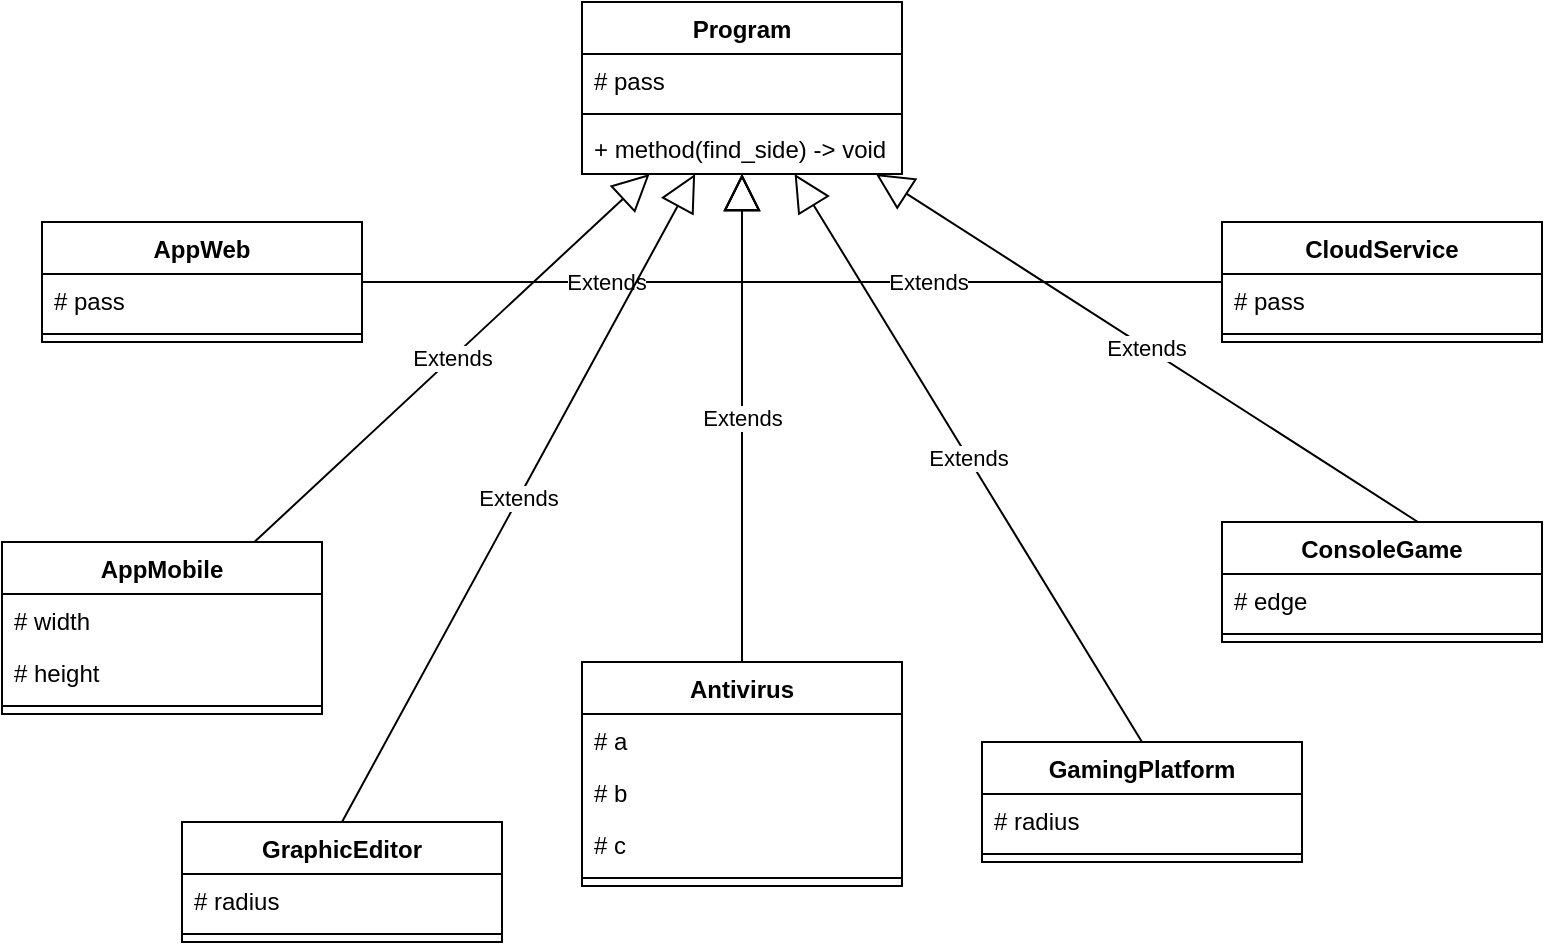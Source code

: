 <mxfile version="26.0.12">
  <diagram name="Страница — 1" id="xL7jcE5ZP4PiL-F7pvLl">
    <mxGraphModel dx="2236" dy="1822" grid="1" gridSize="10" guides="1" tooltips="1" connect="1" arrows="1" fold="1" page="1" pageScale="1" pageWidth="827" pageHeight="1169" math="0" shadow="0">
      <root>
        <mxCell id="0" />
        <mxCell id="1" parent="0" />
        <mxCell id="dme6JAfvv2osjkoDEfDv-1" value="Program" style="swimlane;fontStyle=1;align=center;verticalAlign=top;childLayout=stackLayout;horizontal=1;startSize=26;horizontalStack=0;resizeParent=1;resizeParentMax=0;resizeLast=0;collapsible=1;marginBottom=0;whiteSpace=wrap;html=1;" vertex="1" parent="1">
          <mxGeometry x="-250" y="-930" width="160" height="86" as="geometry" />
        </mxCell>
        <mxCell id="dme6JAfvv2osjkoDEfDv-5" value="# pass" style="text;strokeColor=none;fillColor=none;align=left;verticalAlign=top;spacingLeft=4;spacingRight=4;overflow=hidden;rotatable=0;points=[[0,0.5],[1,0.5]];portConstraint=eastwest;whiteSpace=wrap;html=1;" vertex="1" parent="dme6JAfvv2osjkoDEfDv-1">
          <mxGeometry y="26" width="160" height="26" as="geometry" />
        </mxCell>
        <mxCell id="dme6JAfvv2osjkoDEfDv-3" value="" style="line;strokeWidth=1;fillColor=none;align=left;verticalAlign=middle;spacingTop=-1;spacingLeft=3;spacingRight=3;rotatable=0;labelPosition=right;points=[];portConstraint=eastwest;strokeColor=inherit;" vertex="1" parent="dme6JAfvv2osjkoDEfDv-1">
          <mxGeometry y="52" width="160" height="8" as="geometry" />
        </mxCell>
        <mxCell id="dme6JAfvv2osjkoDEfDv-4" value="+ method(find_side) -&amp;gt; void" style="text;strokeColor=none;fillColor=none;align=left;verticalAlign=top;spacingLeft=4;spacingRight=4;overflow=hidden;rotatable=0;points=[[0,0.5],[1,0.5]];portConstraint=eastwest;whiteSpace=wrap;html=1;" vertex="1" parent="dme6JAfvv2osjkoDEfDv-1">
          <mxGeometry y="60" width="160" height="26" as="geometry" />
        </mxCell>
        <mxCell id="dme6JAfvv2osjkoDEfDv-7" value="AppWeb" style="swimlane;fontStyle=1;align=center;verticalAlign=top;childLayout=stackLayout;horizontal=1;startSize=26;horizontalStack=0;resizeParent=1;resizeParentMax=0;resizeLast=0;collapsible=1;marginBottom=0;whiteSpace=wrap;html=1;" vertex="1" parent="1">
          <mxGeometry x="-520" y="-820" width="160" height="60" as="geometry" />
        </mxCell>
        <mxCell id="dme6JAfvv2osjkoDEfDv-8" value="# pass" style="text;strokeColor=none;fillColor=none;align=left;verticalAlign=top;spacingLeft=4;spacingRight=4;overflow=hidden;rotatable=0;points=[[0,0.5],[1,0.5]];portConstraint=eastwest;whiteSpace=wrap;html=1;" vertex="1" parent="dme6JAfvv2osjkoDEfDv-7">
          <mxGeometry y="26" width="160" height="26" as="geometry" />
        </mxCell>
        <mxCell id="dme6JAfvv2osjkoDEfDv-10" value="" style="line;strokeWidth=1;fillColor=none;align=left;verticalAlign=middle;spacingTop=-1;spacingLeft=3;spacingRight=3;rotatable=0;labelPosition=right;points=[];portConstraint=eastwest;strokeColor=inherit;" vertex="1" parent="dme6JAfvv2osjkoDEfDv-7">
          <mxGeometry y="52" width="160" height="8" as="geometry" />
        </mxCell>
        <mxCell id="dme6JAfvv2osjkoDEfDv-12" value="CloudService" style="swimlane;fontStyle=1;align=center;verticalAlign=top;childLayout=stackLayout;horizontal=1;startSize=26;horizontalStack=0;resizeParent=1;resizeParentMax=0;resizeLast=0;collapsible=1;marginBottom=0;whiteSpace=wrap;html=1;" vertex="1" parent="1">
          <mxGeometry x="70" y="-820" width="160" height="60" as="geometry" />
        </mxCell>
        <mxCell id="dme6JAfvv2osjkoDEfDv-13" value="# pass" style="text;strokeColor=none;fillColor=none;align=left;verticalAlign=top;spacingLeft=4;spacingRight=4;overflow=hidden;rotatable=0;points=[[0,0.5],[1,0.5]];portConstraint=eastwest;whiteSpace=wrap;html=1;" vertex="1" parent="dme6JAfvv2osjkoDEfDv-12">
          <mxGeometry y="26" width="160" height="26" as="geometry" />
        </mxCell>
        <mxCell id="dme6JAfvv2osjkoDEfDv-14" value="" style="line;strokeWidth=1;fillColor=none;align=left;verticalAlign=middle;spacingTop=-1;spacingLeft=3;spacingRight=3;rotatable=0;labelPosition=right;points=[];portConstraint=eastwest;strokeColor=inherit;" vertex="1" parent="dme6JAfvv2osjkoDEfDv-12">
          <mxGeometry y="52" width="160" height="8" as="geometry" />
        </mxCell>
        <mxCell id="dme6JAfvv2osjkoDEfDv-15" value="GamingPlatform" style="swimlane;fontStyle=1;align=center;verticalAlign=top;childLayout=stackLayout;horizontal=1;startSize=26;horizontalStack=0;resizeParent=1;resizeParentMax=0;resizeLast=0;collapsible=1;marginBottom=0;whiteSpace=wrap;html=1;" vertex="1" parent="1">
          <mxGeometry x="-50" y="-560" width="160" height="60" as="geometry" />
        </mxCell>
        <mxCell id="dme6JAfvv2osjkoDEfDv-16" value="# radius" style="text;strokeColor=none;fillColor=none;align=left;verticalAlign=top;spacingLeft=4;spacingRight=4;overflow=hidden;rotatable=0;points=[[0,0.5],[1,0.5]];portConstraint=eastwest;whiteSpace=wrap;html=1;" vertex="1" parent="dme6JAfvv2osjkoDEfDv-15">
          <mxGeometry y="26" width="160" height="26" as="geometry" />
        </mxCell>
        <mxCell id="dme6JAfvv2osjkoDEfDv-17" value="" style="line;strokeWidth=1;fillColor=none;align=left;verticalAlign=middle;spacingTop=-1;spacingLeft=3;spacingRight=3;rotatable=0;labelPosition=right;points=[];portConstraint=eastwest;strokeColor=inherit;" vertex="1" parent="dme6JAfvv2osjkoDEfDv-15">
          <mxGeometry y="52" width="160" height="8" as="geometry" />
        </mxCell>
        <mxCell id="dme6JAfvv2osjkoDEfDv-18" value="AppMobile" style="swimlane;fontStyle=1;align=center;verticalAlign=top;childLayout=stackLayout;horizontal=1;startSize=26;horizontalStack=0;resizeParent=1;resizeParentMax=0;resizeLast=0;collapsible=1;marginBottom=0;whiteSpace=wrap;html=1;" vertex="1" parent="1">
          <mxGeometry x="-540" y="-660" width="160" height="86" as="geometry" />
        </mxCell>
        <mxCell id="dme6JAfvv2osjkoDEfDv-19" value="# width" style="text;strokeColor=none;fillColor=none;align=left;verticalAlign=top;spacingLeft=4;spacingRight=4;overflow=hidden;rotatable=0;points=[[0,0.5],[1,0.5]];portConstraint=eastwest;whiteSpace=wrap;html=1;" vertex="1" parent="dme6JAfvv2osjkoDEfDv-18">
          <mxGeometry y="26" width="160" height="26" as="geometry" />
        </mxCell>
        <mxCell id="dme6JAfvv2osjkoDEfDv-47" value="# height" style="text;strokeColor=none;fillColor=none;align=left;verticalAlign=top;spacingLeft=4;spacingRight=4;overflow=hidden;rotatable=0;points=[[0,0.5],[1,0.5]];portConstraint=eastwest;whiteSpace=wrap;html=1;" vertex="1" parent="dme6JAfvv2osjkoDEfDv-18">
          <mxGeometry y="52" width="160" height="26" as="geometry" />
        </mxCell>
        <mxCell id="dme6JAfvv2osjkoDEfDv-20" value="" style="line;strokeWidth=1;fillColor=none;align=left;verticalAlign=middle;spacingTop=-1;spacingLeft=3;spacingRight=3;rotatable=0;labelPosition=right;points=[];portConstraint=eastwest;strokeColor=inherit;" vertex="1" parent="dme6JAfvv2osjkoDEfDv-18">
          <mxGeometry y="78" width="160" height="8" as="geometry" />
        </mxCell>
        <mxCell id="dme6JAfvv2osjkoDEfDv-21" value="ConsoleGame" style="swimlane;fontStyle=1;align=center;verticalAlign=top;childLayout=stackLayout;horizontal=1;startSize=26;horizontalStack=0;resizeParent=1;resizeParentMax=0;resizeLast=0;collapsible=1;marginBottom=0;whiteSpace=wrap;html=1;" vertex="1" parent="1">
          <mxGeometry x="70" y="-670" width="160" height="60" as="geometry" />
        </mxCell>
        <mxCell id="dme6JAfvv2osjkoDEfDv-22" value="# edge" style="text;strokeColor=none;fillColor=none;align=left;verticalAlign=top;spacingLeft=4;spacingRight=4;overflow=hidden;rotatable=0;points=[[0,0.5],[1,0.5]];portConstraint=eastwest;whiteSpace=wrap;html=1;" vertex="1" parent="dme6JAfvv2osjkoDEfDv-21">
          <mxGeometry y="26" width="160" height="26" as="geometry" />
        </mxCell>
        <mxCell id="dme6JAfvv2osjkoDEfDv-23" value="" style="line;strokeWidth=1;fillColor=none;align=left;verticalAlign=middle;spacingTop=-1;spacingLeft=3;spacingRight=3;rotatable=0;labelPosition=right;points=[];portConstraint=eastwest;strokeColor=inherit;" vertex="1" parent="dme6JAfvv2osjkoDEfDv-21">
          <mxGeometry y="52" width="160" height="8" as="geometry" />
        </mxCell>
        <mxCell id="dme6JAfvv2osjkoDEfDv-24" value="Antivirus" style="swimlane;fontStyle=1;align=center;verticalAlign=top;childLayout=stackLayout;horizontal=1;startSize=26;horizontalStack=0;resizeParent=1;resizeParentMax=0;resizeLast=0;collapsible=1;marginBottom=0;whiteSpace=wrap;html=1;" vertex="1" parent="1">
          <mxGeometry x="-250" y="-600" width="160" height="112" as="geometry" />
        </mxCell>
        <mxCell id="dme6JAfvv2osjkoDEfDv-45" value="# a" style="text;strokeColor=none;fillColor=none;align=left;verticalAlign=top;spacingLeft=4;spacingRight=4;overflow=hidden;rotatable=0;points=[[0,0.5],[1,0.5]];portConstraint=eastwest;whiteSpace=wrap;html=1;" vertex="1" parent="dme6JAfvv2osjkoDEfDv-24">
          <mxGeometry y="26" width="160" height="26" as="geometry" />
        </mxCell>
        <mxCell id="dme6JAfvv2osjkoDEfDv-46" value="# b" style="text;strokeColor=none;fillColor=none;align=left;verticalAlign=top;spacingLeft=4;spacingRight=4;overflow=hidden;rotatable=0;points=[[0,0.5],[1,0.5]];portConstraint=eastwest;whiteSpace=wrap;html=1;" vertex="1" parent="dme6JAfvv2osjkoDEfDv-24">
          <mxGeometry y="52" width="160" height="26" as="geometry" />
        </mxCell>
        <mxCell id="dme6JAfvv2osjkoDEfDv-25" value="# c" style="text;strokeColor=none;fillColor=none;align=left;verticalAlign=top;spacingLeft=4;spacingRight=4;overflow=hidden;rotatable=0;points=[[0,0.5],[1,0.5]];portConstraint=eastwest;whiteSpace=wrap;html=1;" vertex="1" parent="dme6JAfvv2osjkoDEfDv-24">
          <mxGeometry y="78" width="160" height="26" as="geometry" />
        </mxCell>
        <mxCell id="dme6JAfvv2osjkoDEfDv-26" value="" style="line;strokeWidth=1;fillColor=none;align=left;verticalAlign=middle;spacingTop=-1;spacingLeft=3;spacingRight=3;rotatable=0;labelPosition=right;points=[];portConstraint=eastwest;strokeColor=inherit;" vertex="1" parent="dme6JAfvv2osjkoDEfDv-24">
          <mxGeometry y="104" width="160" height="8" as="geometry" />
        </mxCell>
        <mxCell id="dme6JAfvv2osjkoDEfDv-40" value="GraphicEditor" style="swimlane;fontStyle=1;align=center;verticalAlign=top;childLayout=stackLayout;horizontal=1;startSize=26;horizontalStack=0;resizeParent=1;resizeParentMax=0;resizeLast=0;collapsible=1;marginBottom=0;whiteSpace=wrap;html=1;" vertex="1" parent="1">
          <mxGeometry x="-450" y="-520" width="160" height="60" as="geometry" />
        </mxCell>
        <mxCell id="dme6JAfvv2osjkoDEfDv-41" value="# radius" style="text;strokeColor=none;fillColor=none;align=left;verticalAlign=top;spacingLeft=4;spacingRight=4;overflow=hidden;rotatable=0;points=[[0,0.5],[1,0.5]];portConstraint=eastwest;whiteSpace=wrap;html=1;" vertex="1" parent="dme6JAfvv2osjkoDEfDv-40">
          <mxGeometry y="26" width="160" height="26" as="geometry" />
        </mxCell>
        <mxCell id="dme6JAfvv2osjkoDEfDv-42" value="" style="line;strokeWidth=1;fillColor=none;align=left;verticalAlign=middle;spacingTop=-1;spacingLeft=3;spacingRight=3;rotatable=0;labelPosition=right;points=[];portConstraint=eastwest;strokeColor=inherit;" vertex="1" parent="dme6JAfvv2osjkoDEfDv-40">
          <mxGeometry y="52" width="160" height="8" as="geometry" />
        </mxCell>
        <mxCell id="dme6JAfvv2osjkoDEfDv-49" value="Extends" style="endArrow=block;endSize=16;endFill=0;html=1;rounded=0;" edge="1" parent="1" source="dme6JAfvv2osjkoDEfDv-12" target="dme6JAfvv2osjkoDEfDv-1">
          <mxGeometry width="160" relative="1" as="geometry">
            <mxPoint x="340" y="-690" as="sourcePoint" />
            <mxPoint x="110" y="-804" as="targetPoint" />
            <Array as="points">
              <mxPoint x="-170" y="-790" />
            </Array>
          </mxGeometry>
        </mxCell>
        <mxCell id="dme6JAfvv2osjkoDEfDv-50" value="Extends" style="endArrow=block;endSize=16;endFill=0;html=1;rounded=0;" edge="1" parent="1" source="dme6JAfvv2osjkoDEfDv-7" target="dme6JAfvv2osjkoDEfDv-1">
          <mxGeometry width="160" relative="1" as="geometry">
            <mxPoint x="30" y="-646" as="sourcePoint" />
            <mxPoint x="-200" y="-760" as="targetPoint" />
            <Array as="points">
              <mxPoint x="-170" y="-790" />
            </Array>
          </mxGeometry>
        </mxCell>
        <mxCell id="dme6JAfvv2osjkoDEfDv-52" value="Extends" style="endArrow=block;endSize=16;endFill=0;html=1;rounded=0;exitX=0.5;exitY=0;exitDx=0;exitDy=0;" edge="1" parent="1" source="dme6JAfvv2osjkoDEfDv-24" target="dme6JAfvv2osjkoDEfDv-1">
          <mxGeometry width="160" relative="1" as="geometry">
            <mxPoint x="-50" y="-640" as="sourcePoint" />
            <mxPoint x="-170" y="-910" as="targetPoint" />
          </mxGeometry>
        </mxCell>
        <mxCell id="dme6JAfvv2osjkoDEfDv-53" value="Extends" style="endArrow=block;endSize=16;endFill=0;html=1;rounded=0;" edge="1" parent="1" source="dme6JAfvv2osjkoDEfDv-18" target="dme6JAfvv2osjkoDEfDv-1">
          <mxGeometry width="160" relative="1" as="geometry">
            <mxPoint x="-170" y="-650" as="sourcePoint" />
            <mxPoint x="-10" y="-650" as="targetPoint" />
          </mxGeometry>
        </mxCell>
        <mxCell id="dme6JAfvv2osjkoDEfDv-54" value="Extends" style="endArrow=block;endSize=16;endFill=0;html=1;rounded=0;exitX=0.5;exitY=0;exitDx=0;exitDy=0;" edge="1" parent="1" source="dme6JAfvv2osjkoDEfDv-40" target="dme6JAfvv2osjkoDEfDv-1">
          <mxGeometry width="160" relative="1" as="geometry">
            <mxPoint x="-170" y="-650" as="sourcePoint" />
            <mxPoint x="-10" y="-650" as="targetPoint" />
          </mxGeometry>
        </mxCell>
        <mxCell id="dme6JAfvv2osjkoDEfDv-55" value="Extends" style="endArrow=block;endSize=16;endFill=0;html=1;rounded=0;exitX=0.5;exitY=0;exitDx=0;exitDy=0;" edge="1" parent="1" source="dme6JAfvv2osjkoDEfDv-15" target="dme6JAfvv2osjkoDEfDv-1">
          <mxGeometry width="160" relative="1" as="geometry">
            <mxPoint x="-170" y="-650" as="sourcePoint" />
            <mxPoint x="-10" y="-650" as="targetPoint" />
          </mxGeometry>
        </mxCell>
        <mxCell id="dme6JAfvv2osjkoDEfDv-56" value="Extends" style="endArrow=block;endSize=16;endFill=0;html=1;rounded=0;exitX=0.611;exitY=-0.002;exitDx=0;exitDy=0;exitPerimeter=0;" edge="1" parent="1" source="dme6JAfvv2osjkoDEfDv-21" target="dme6JAfvv2osjkoDEfDv-1">
          <mxGeometry width="160" relative="1" as="geometry">
            <mxPoint x="-170" y="-650" as="sourcePoint" />
            <mxPoint x="-10" y="-650" as="targetPoint" />
          </mxGeometry>
        </mxCell>
      </root>
    </mxGraphModel>
  </diagram>
</mxfile>
